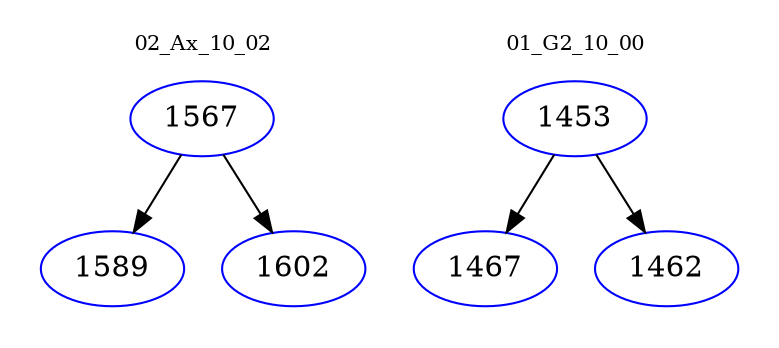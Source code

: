 digraph{
subgraph cluster_0 {
color = white
label = "02_Ax_10_02";
fontsize=10;
T0_1567 [label="1567", color="blue"]
T0_1567 -> T0_1589 [color="black"]
T0_1589 [label="1589", color="blue"]
T0_1567 -> T0_1602 [color="black"]
T0_1602 [label="1602", color="blue"]
}
subgraph cluster_1 {
color = white
label = "01_G2_10_00";
fontsize=10;
T1_1453 [label="1453", color="blue"]
T1_1453 -> T1_1467 [color="black"]
T1_1467 [label="1467", color="blue"]
T1_1453 -> T1_1462 [color="black"]
T1_1462 [label="1462", color="blue"]
}
}
